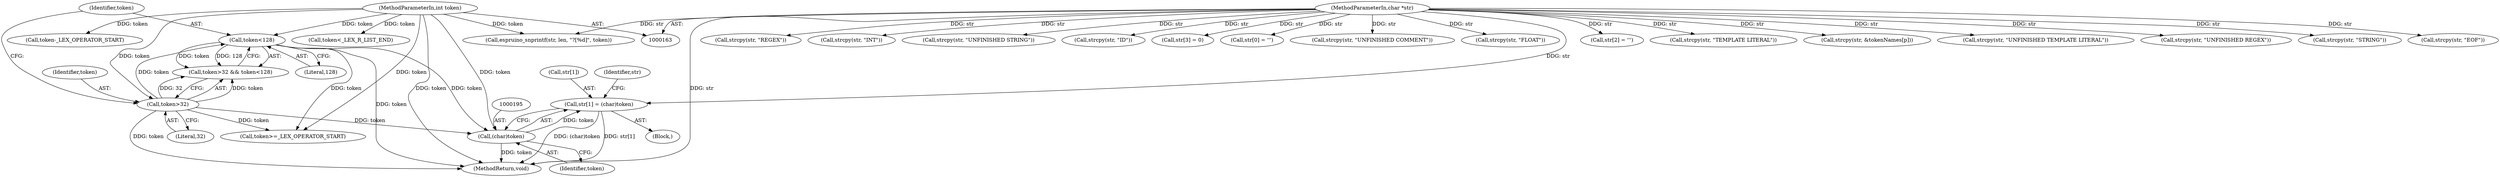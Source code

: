 digraph "0_Espruino_bed844f109b6c222816740555068de2e101e8018@pointer" {
"1000190" [label="(Call,str[1] = (char)token)"];
"1000194" [label="(Call,(char)token)"];
"1000177" [label="(Call,token<128)"];
"1000174" [label="(Call,token>32)"];
"1000164" [label="(MethodParameterIn,int token)"];
"1000165" [label="(MethodParameterIn,char *str)"];
"1000327" [label="(MethodReturn,void)"];
"1000197" [label="(Call,str[2] = '\'')"];
"1000242" [label="(Call,strcpy(str, \"TEMPLATE LITERAL\"))"];
"1000175" [label="(Identifier,token)"];
"1000196" [label="(Identifier,token)"];
"1000315" [label="(Call,strcpy(str, &tokenNames[p]))"];
"1000247" [label="(Call,strcpy(str, \"UNFINISHED TEMPLATE LITERAL\"))"];
"1000191" [label="(Call,str[1])"];
"1000257" [label="(Call,strcpy(str, \"UNFINISHED REGEX\"))"];
"1000232" [label="(Call,strcpy(str, \"STRING\"))"];
"1000177" [label="(Call,token<128)"];
"1000212" [label="(Call,strcpy(str, \"EOF\"))"];
"1000194" [label="(Call,(char)token)"];
"1000252" [label="(Call,strcpy(str, \"REGEX\"))"];
"1000222" [label="(Call,strcpy(str, \"INT\"))"];
"1000180" [label="(Block,)"];
"1000165" [label="(MethodParameterIn,char *str)"];
"1000190" [label="(Call,str[1] = (char)token)"];
"1000164" [label="(MethodParameterIn,int token)"];
"1000271" [label="(Call,token<_LEX_R_LIST_END)"];
"1000237" [label="(Call,strcpy(str, \"UNFINISHED STRING\"))"];
"1000178" [label="(Identifier,token)"];
"1000217" [label="(Call,strcpy(str, \"ID\"))"];
"1000322" [label="(Call,espruino_snprintf(str, len, \"?[%d]\", token))"];
"1000202" [label="(Call,str[3] = 0)"];
"1000268" [label="(Call,token>=_LEX_OPERATOR_START)"];
"1000179" [label="(Literal,128)"];
"1000283" [label="(Call,token-_LEX_OPERATOR_START)"];
"1000176" [label="(Literal,32)"];
"1000174" [label="(Call,token>32)"];
"1000173" [label="(Call,token>32 && token<128)"];
"1000185" [label="(Call,str[0] = '\'')"];
"1000199" [label="(Identifier,str)"];
"1000262" [label="(Call,strcpy(str, \"UNFINISHED COMMENT\"))"];
"1000227" [label="(Call,strcpy(str, \"FLOAT\"))"];
"1000190" -> "1000180"  [label="AST: "];
"1000190" -> "1000194"  [label="CFG: "];
"1000191" -> "1000190"  [label="AST: "];
"1000194" -> "1000190"  [label="AST: "];
"1000199" -> "1000190"  [label="CFG: "];
"1000190" -> "1000327"  [label="DDG: (char)token"];
"1000190" -> "1000327"  [label="DDG: str[1]"];
"1000194" -> "1000190"  [label="DDG: token"];
"1000165" -> "1000190"  [label="DDG: str"];
"1000194" -> "1000196"  [label="CFG: "];
"1000195" -> "1000194"  [label="AST: "];
"1000196" -> "1000194"  [label="AST: "];
"1000194" -> "1000327"  [label="DDG: token"];
"1000177" -> "1000194"  [label="DDG: token"];
"1000174" -> "1000194"  [label="DDG: token"];
"1000164" -> "1000194"  [label="DDG: token"];
"1000177" -> "1000173"  [label="AST: "];
"1000177" -> "1000179"  [label="CFG: "];
"1000178" -> "1000177"  [label="AST: "];
"1000179" -> "1000177"  [label="AST: "];
"1000173" -> "1000177"  [label="CFG: "];
"1000177" -> "1000327"  [label="DDG: token"];
"1000177" -> "1000173"  [label="DDG: token"];
"1000177" -> "1000173"  [label="DDG: 128"];
"1000174" -> "1000177"  [label="DDG: token"];
"1000164" -> "1000177"  [label="DDG: token"];
"1000177" -> "1000268"  [label="DDG: token"];
"1000174" -> "1000173"  [label="AST: "];
"1000174" -> "1000176"  [label="CFG: "];
"1000175" -> "1000174"  [label="AST: "];
"1000176" -> "1000174"  [label="AST: "];
"1000178" -> "1000174"  [label="CFG: "];
"1000173" -> "1000174"  [label="CFG: "];
"1000174" -> "1000327"  [label="DDG: token"];
"1000174" -> "1000173"  [label="DDG: token"];
"1000174" -> "1000173"  [label="DDG: 32"];
"1000164" -> "1000174"  [label="DDG: token"];
"1000174" -> "1000268"  [label="DDG: token"];
"1000164" -> "1000163"  [label="AST: "];
"1000164" -> "1000327"  [label="DDG: token"];
"1000164" -> "1000268"  [label="DDG: token"];
"1000164" -> "1000271"  [label="DDG: token"];
"1000164" -> "1000283"  [label="DDG: token"];
"1000164" -> "1000322"  [label="DDG: token"];
"1000165" -> "1000163"  [label="AST: "];
"1000165" -> "1000327"  [label="DDG: str"];
"1000165" -> "1000185"  [label="DDG: str"];
"1000165" -> "1000197"  [label="DDG: str"];
"1000165" -> "1000202"  [label="DDG: str"];
"1000165" -> "1000212"  [label="DDG: str"];
"1000165" -> "1000217"  [label="DDG: str"];
"1000165" -> "1000222"  [label="DDG: str"];
"1000165" -> "1000227"  [label="DDG: str"];
"1000165" -> "1000232"  [label="DDG: str"];
"1000165" -> "1000237"  [label="DDG: str"];
"1000165" -> "1000242"  [label="DDG: str"];
"1000165" -> "1000247"  [label="DDG: str"];
"1000165" -> "1000252"  [label="DDG: str"];
"1000165" -> "1000257"  [label="DDG: str"];
"1000165" -> "1000262"  [label="DDG: str"];
"1000165" -> "1000315"  [label="DDG: str"];
"1000165" -> "1000322"  [label="DDG: str"];
}
